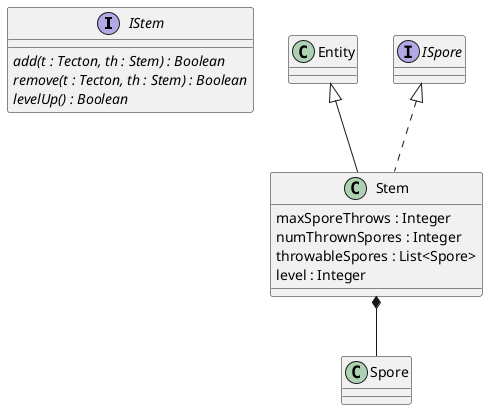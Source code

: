 @startuml stem

interface IStem{
    {abstract} add(t : Tecton, th : Stem) : Boolean
    {abstract} remove(t : Tecton, th : Stem) : Boolean
    {abstract} levelUp() : Boolean
}

Stem *-- Spore
class Stem extends Entity implements ISpore{
    maxSporeThrows : Integer
    numThrownSpores : Integer
    throwableSpores : List<Spore>
    level : Integer
}

@enduml